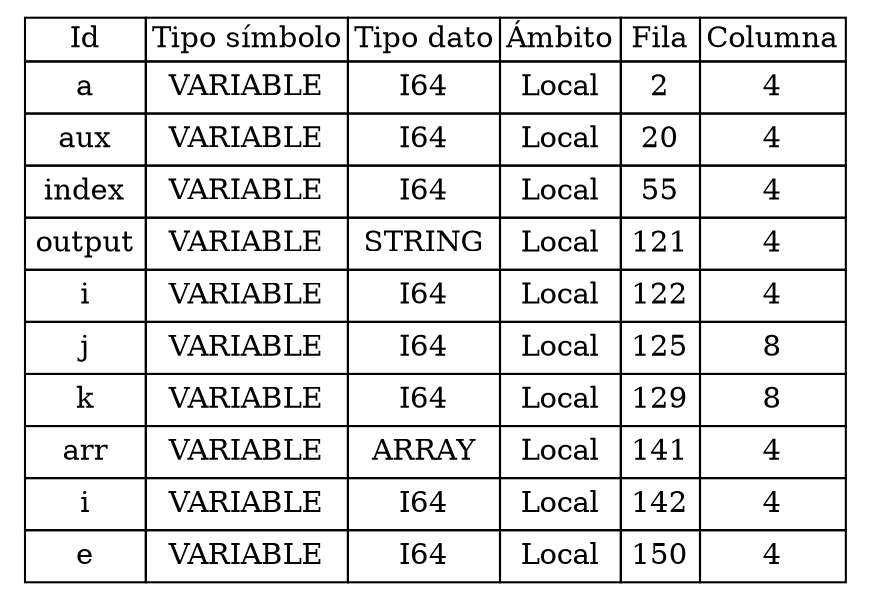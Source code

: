 
	digraph {
		tablaSimbolos [
		  shape=plaintext
		  label=<
			<table border='0' cellborder='1' color='black' cellspacing='0'>
			  <tr>
				  <td>Id</td>
				  <td>Tipo símbolo</td>
				  <td>Tipo dato</td>
				  <td>Ámbito</td>
				  <td>Fila</td>
				  <td>Columna</td>
			  </tr>
	
<tr>
<td cellpadding='4'>
a
</td>
<td cellpadding='4'>VARIABLE
</td>
<td cellpadding='4'>I64
</td>
<td cellpadding='4'>Local
</td>
<td cellpadding='4'>
2
</td>
<td cellpadding='4'>
4
</td>
</tr>

<tr>
<td cellpadding='4'>
aux
</td>
<td cellpadding='4'>VARIABLE
</td>
<td cellpadding='4'>I64
</td>
<td cellpadding='4'>Local
</td>
<td cellpadding='4'>
20
</td>
<td cellpadding='4'>
4
</td>
</tr>

<tr>
<td cellpadding='4'>
index
</td>
<td cellpadding='4'>VARIABLE
</td>
<td cellpadding='4'>I64
</td>
<td cellpadding='4'>Local
</td>
<td cellpadding='4'>
55
</td>
<td cellpadding='4'>
4
</td>
</tr>

<tr>
<td cellpadding='4'>
output
</td>
<td cellpadding='4'>VARIABLE
</td>
<td cellpadding='4'>STRING
</td>
<td cellpadding='4'>Local
</td>
<td cellpadding='4'>
121
</td>
<td cellpadding='4'>
4
</td>
</tr>

<tr>
<td cellpadding='4'>
i
</td>
<td cellpadding='4'>VARIABLE
</td>
<td cellpadding='4'>I64
</td>
<td cellpadding='4'>Local
</td>
<td cellpadding='4'>
122
</td>
<td cellpadding='4'>
4
</td>
</tr>

<tr>
<td cellpadding='4'>
j
</td>
<td cellpadding='4'>VARIABLE
</td>
<td cellpadding='4'>I64
</td>
<td cellpadding='4'>Local
</td>
<td cellpadding='4'>
125
</td>
<td cellpadding='4'>
8
</td>
</tr>

<tr>
<td cellpadding='4'>
k
</td>
<td cellpadding='4'>VARIABLE
</td>
<td cellpadding='4'>I64
</td>
<td cellpadding='4'>Local
</td>
<td cellpadding='4'>
129
</td>
<td cellpadding='4'>
8
</td>
</tr>

<tr>
<td cellpadding='4'>
arr
</td>
<td cellpadding='4'>VARIABLE
</td>
<td cellpadding='4'>ARRAY
</td>
<td cellpadding='4'>Local
</td>
<td cellpadding='4'>
141
</td>
<td cellpadding='4'>
4
</td>
</tr>

<tr>
<td cellpadding='4'>
i
</td>
<td cellpadding='4'>VARIABLE
</td>
<td cellpadding='4'>I64
</td>
<td cellpadding='4'>Local
</td>
<td cellpadding='4'>
142
</td>
<td cellpadding='4'>
4
</td>
</tr>

<tr>
<td cellpadding='4'>
e
</td>
<td cellpadding='4'>VARIABLE
</td>
<td cellpadding='4'>I64
</td>
<td cellpadding='4'>Local
</td>
<td cellpadding='4'>
150
</td>
<td cellpadding='4'>
4
</td>
</tr>

		</table>
		>];
	}
	